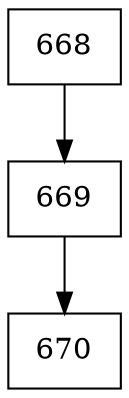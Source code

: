 digraph G {
  node [shape=record];
  node0 [label="{668}"];
  node0 -> node1;
  node1 [label="{669}"];
  node1 -> node2;
  node2 [label="{670}"];
}
